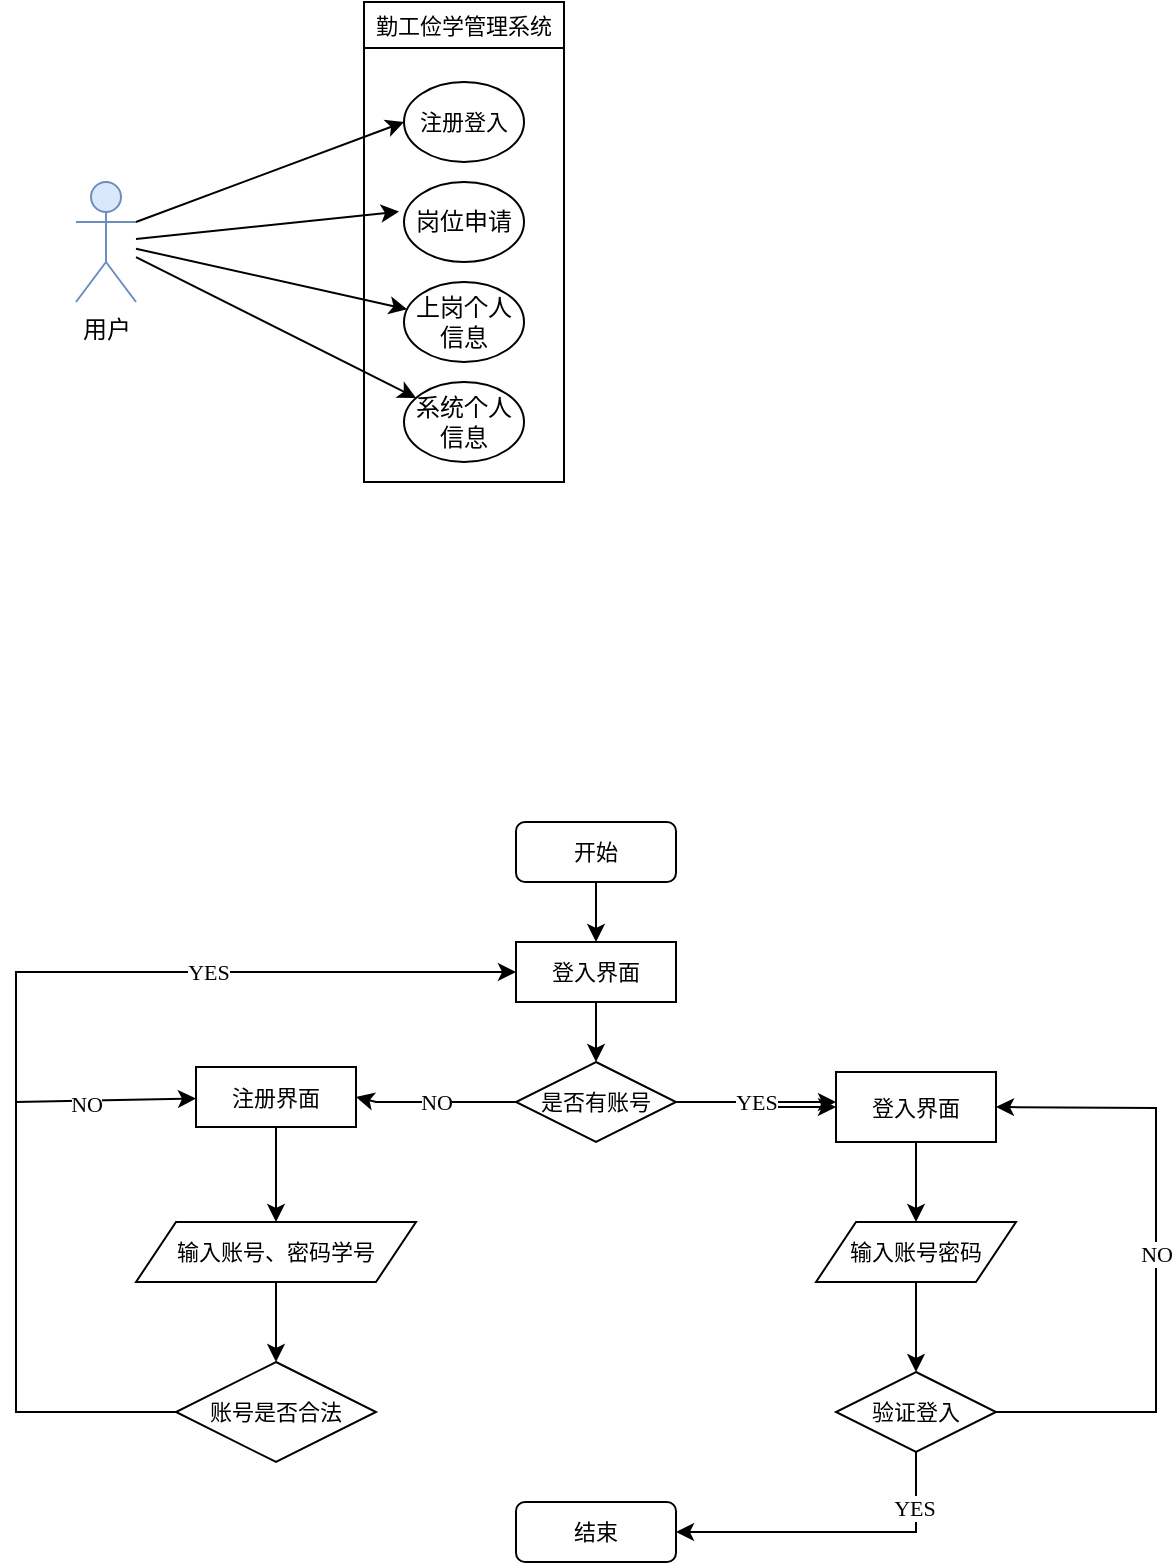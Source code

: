 <mxfile version="20.5.3" type="github">
  <diagram id="FwhGSWAk8xzBJ7DRyeHq" name="第 1 页">
    <mxGraphModel dx="1209" dy="642" grid="1" gridSize="10" guides="1" tooltips="1" connect="1" arrows="1" fold="1" page="1" pageScale="1" pageWidth="827" pageHeight="1169" math="0" shadow="0">
      <root>
        <mxCell id="0" />
        <mxCell id="1" parent="0" />
        <mxCell id="il-5_2EbzOGaTjw-V0iQ-1" value="用户" style="shape=umlActor;verticalLabelPosition=bottom;verticalAlign=top;html=1;outlineConnect=0;fillColor=#dae8fc;strokeColor=#6c8ebf;" vertex="1" parent="1">
          <mxGeometry x="170" y="300" width="30" height="60" as="geometry" />
        </mxCell>
        <mxCell id="il-5_2EbzOGaTjw-V0iQ-5" value="&lt;span style=&quot;font-weight: 400;&quot;&gt;勤工俭学管理系统&lt;/span&gt;" style="swimlane;whiteSpace=wrap;html=1;fontFamily=Times New Roman;fontSize=11;" vertex="1" parent="1">
          <mxGeometry x="314" y="210" width="100" height="240" as="geometry">
            <mxRectangle x="314" y="210" width="140" height="30" as="alternateBounds" />
          </mxGeometry>
        </mxCell>
        <mxCell id="il-5_2EbzOGaTjw-V0iQ-3" value="&lt;p style=&quot;line-height: 120%;&quot;&gt;&lt;font style=&quot;font-size: 11px;&quot;&gt;注册登入&lt;/font&gt;&lt;/p&gt;" style="ellipse;whiteSpace=wrap;html=1;" vertex="1" parent="il-5_2EbzOGaTjw-V0iQ-5">
          <mxGeometry x="20" y="40" width="60" height="40" as="geometry" />
        </mxCell>
        <mxCell id="il-5_2EbzOGaTjw-V0iQ-4" value="岗位申请" style="ellipse;whiteSpace=wrap;html=1;" vertex="1" parent="il-5_2EbzOGaTjw-V0iQ-5">
          <mxGeometry x="20" y="90" width="60" height="40" as="geometry" />
        </mxCell>
        <mxCell id="il-5_2EbzOGaTjw-V0iQ-6" value="上岗个人信息" style="ellipse;whiteSpace=wrap;html=1;" vertex="1" parent="il-5_2EbzOGaTjw-V0iQ-5">
          <mxGeometry x="20" y="140" width="60" height="40" as="geometry" />
        </mxCell>
        <mxCell id="il-5_2EbzOGaTjw-V0iQ-7" value="系统个人信息" style="ellipse;whiteSpace=wrap;html=1;" vertex="1" parent="il-5_2EbzOGaTjw-V0iQ-5">
          <mxGeometry x="20" y="190" width="60" height="40" as="geometry" />
        </mxCell>
        <mxCell id="il-5_2EbzOGaTjw-V0iQ-12" value="" style="endArrow=classic;html=1;rounded=0;fontFamily=Times New Roman;fontSize=11;entryX=0;entryY=0.5;entryDx=0;entryDy=0;" edge="1" parent="1" target="il-5_2EbzOGaTjw-V0iQ-3">
          <mxGeometry width="50" height="50" relative="1" as="geometry">
            <mxPoint x="200" y="320" as="sourcePoint" />
            <mxPoint x="250" y="270" as="targetPoint" />
          </mxGeometry>
        </mxCell>
        <mxCell id="il-5_2EbzOGaTjw-V0iQ-13" value="" style="endArrow=classic;html=1;rounded=0;fontFamily=Times New Roman;fontSize=11;entryX=-0.042;entryY=0.37;entryDx=0;entryDy=0;entryPerimeter=0;" edge="1" parent="1" source="il-5_2EbzOGaTjw-V0iQ-1" target="il-5_2EbzOGaTjw-V0iQ-4">
          <mxGeometry width="50" height="50" relative="1" as="geometry">
            <mxPoint x="210" y="320" as="sourcePoint" />
            <mxPoint x="310" y="300" as="targetPoint" />
          </mxGeometry>
        </mxCell>
        <mxCell id="il-5_2EbzOGaTjw-V0iQ-14" value="" style="endArrow=classic;html=1;rounded=0;fontFamily=Times New Roman;fontSize=11;" edge="1" parent="1" source="il-5_2EbzOGaTjw-V0iQ-1" target="il-5_2EbzOGaTjw-V0iQ-6">
          <mxGeometry width="50" height="50" relative="1" as="geometry">
            <mxPoint x="210" y="338.443" as="sourcePoint" />
            <mxPoint x="341.48" y="324.8" as="targetPoint" />
          </mxGeometry>
        </mxCell>
        <mxCell id="il-5_2EbzOGaTjw-V0iQ-15" value="" style="endArrow=classic;html=1;rounded=0;fontFamily=Times New Roman;fontSize=11;" edge="1" parent="1" source="il-5_2EbzOGaTjw-V0iQ-1" target="il-5_2EbzOGaTjw-V0iQ-7">
          <mxGeometry width="50" height="50" relative="1" as="geometry">
            <mxPoint x="210" y="343.351" as="sourcePoint" />
            <mxPoint x="330" y="410" as="targetPoint" />
          </mxGeometry>
        </mxCell>
        <mxCell id="il-5_2EbzOGaTjw-V0iQ-34" value="开始" style="rounded=1;whiteSpace=wrap;html=1;fontFamily=Times New Roman;fontSize=11;" vertex="1" parent="1">
          <mxGeometry x="390" y="620" width="80" height="30" as="geometry" />
        </mxCell>
        <mxCell id="il-5_2EbzOGaTjw-V0iQ-36" value="登入界面" style="rounded=0;whiteSpace=wrap;html=1;fontFamily=Times New Roman;fontSize=11;" vertex="1" parent="1">
          <mxGeometry x="390" y="680" width="80" height="30" as="geometry" />
        </mxCell>
        <mxCell id="il-5_2EbzOGaTjw-V0iQ-52" value="" style="edgeStyle=orthogonalEdgeStyle;rounded=0;orthogonalLoop=1;jettySize=auto;html=1;fontFamily=Times New Roman;fontSize=11;" edge="1" parent="1" source="il-5_2EbzOGaTjw-V0iQ-37" target="il-5_2EbzOGaTjw-V0iQ-41">
          <mxGeometry relative="1" as="geometry" />
        </mxCell>
        <mxCell id="il-5_2EbzOGaTjw-V0iQ-37" value="是否有账号" style="rhombus;whiteSpace=wrap;html=1;fontFamily=Times New Roman;fontSize=11;" vertex="1" parent="1">
          <mxGeometry x="390" y="740" width="80" height="40" as="geometry" />
        </mxCell>
        <mxCell id="il-5_2EbzOGaTjw-V0iQ-38" value="" style="endArrow=classic;html=1;rounded=0;fontFamily=Times New Roman;fontSize=11;exitX=0.5;exitY=1;exitDx=0;exitDy=0;entryX=0.5;entryY=0;entryDx=0;entryDy=0;" edge="1" parent="1" source="il-5_2EbzOGaTjw-V0iQ-34" target="il-5_2EbzOGaTjw-V0iQ-36">
          <mxGeometry width="50" height="50" relative="1" as="geometry">
            <mxPoint x="390" y="780" as="sourcePoint" />
            <mxPoint x="440" y="730" as="targetPoint" />
          </mxGeometry>
        </mxCell>
        <mxCell id="il-5_2EbzOGaTjw-V0iQ-39" value="" style="endArrow=classic;html=1;rounded=0;fontFamily=Times New Roman;fontSize=11;exitX=0.5;exitY=1;exitDx=0;exitDy=0;" edge="1" parent="1" source="il-5_2EbzOGaTjw-V0iQ-36" target="il-5_2EbzOGaTjw-V0iQ-37">
          <mxGeometry width="50" height="50" relative="1" as="geometry">
            <mxPoint x="430" y="710" as="sourcePoint" />
            <mxPoint x="429.76" y="740.0" as="targetPoint" />
          </mxGeometry>
        </mxCell>
        <mxCell id="il-5_2EbzOGaTjw-V0iQ-40" value="YES" style="endArrow=classic;html=1;rounded=0;fontFamily=Times New Roman;fontSize=11;entryX=0;entryY=0.5;entryDx=0;entryDy=0;" edge="1" parent="1">
          <mxGeometry width="50" height="50" relative="1" as="geometry">
            <mxPoint x="470" y="760" as="sourcePoint" />
            <mxPoint x="550.0" y="760" as="targetPoint" />
          </mxGeometry>
        </mxCell>
        <mxCell id="il-5_2EbzOGaTjw-V0iQ-41" value="登入界面" style="rounded=0;whiteSpace=wrap;html=1;fontFamily=Times New Roman;fontSize=11;" vertex="1" parent="1">
          <mxGeometry x="550" y="745" width="80" height="35" as="geometry" />
        </mxCell>
        <mxCell id="il-5_2EbzOGaTjw-V0iQ-46" value="注册界面" style="rounded=0;whiteSpace=wrap;html=1;fontFamily=Times New Roman;fontSize=11;" vertex="1" parent="1">
          <mxGeometry x="230" y="742.5" width="80" height="30" as="geometry" />
        </mxCell>
        <mxCell id="il-5_2EbzOGaTjw-V0iQ-47" value="NO" style="endArrow=classic;html=1;rounded=0;fontFamily=Times New Roman;fontSize=11;entryX=1;entryY=0.5;entryDx=0;entryDy=0;exitX=0;exitY=0.5;exitDx=0;exitDy=0;" edge="1" parent="1" source="il-5_2EbzOGaTjw-V0iQ-37" target="il-5_2EbzOGaTjw-V0iQ-46">
          <mxGeometry width="50" height="50" relative="1" as="geometry">
            <mxPoint x="480" y="770" as="sourcePoint" />
            <mxPoint x="560.0" y="770" as="targetPoint" />
            <Array as="points">
              <mxPoint x="320" y="760" />
            </Array>
          </mxGeometry>
        </mxCell>
        <mxCell id="il-5_2EbzOGaTjw-V0iQ-48" value="输入账号密码" style="shape=parallelogram;perimeter=parallelogramPerimeter;whiteSpace=wrap;html=1;fixedSize=1;fontFamily=Times New Roman;fontSize=11;" vertex="1" parent="1">
          <mxGeometry x="540" y="820" width="100" height="30" as="geometry" />
        </mxCell>
        <mxCell id="il-5_2EbzOGaTjw-V0iQ-49" value="输入账号、密码学号" style="shape=parallelogram;perimeter=parallelogramPerimeter;whiteSpace=wrap;html=1;fixedSize=1;fontFamily=Times New Roman;fontSize=11;" vertex="1" parent="1">
          <mxGeometry x="200" y="820" width="140" height="30" as="geometry" />
        </mxCell>
        <mxCell id="il-5_2EbzOGaTjw-V0iQ-50" value="账号是否合法" style="rhombus;whiteSpace=wrap;html=1;fontFamily=Times New Roman;fontSize=11;" vertex="1" parent="1">
          <mxGeometry x="220" y="890" width="100" height="50" as="geometry" />
        </mxCell>
        <mxCell id="il-5_2EbzOGaTjw-V0iQ-51" value="验证登入" style="rhombus;whiteSpace=wrap;html=1;fontFamily=Times New Roman;fontSize=11;" vertex="1" parent="1">
          <mxGeometry x="550" y="895" width="80" height="40" as="geometry" />
        </mxCell>
        <mxCell id="il-5_2EbzOGaTjw-V0iQ-54" value="" style="endArrow=classic;html=1;rounded=0;fontFamily=Times New Roman;fontSize=11;entryX=0.5;entryY=0;entryDx=0;entryDy=0;exitX=0.5;exitY=1;exitDx=0;exitDy=0;" edge="1" parent="1" source="il-5_2EbzOGaTjw-V0iQ-41" target="il-5_2EbzOGaTjw-V0iQ-48">
          <mxGeometry width="50" height="50" relative="1" as="geometry">
            <mxPoint x="500" y="840" as="sourcePoint" />
            <mxPoint x="550" y="790" as="targetPoint" />
          </mxGeometry>
        </mxCell>
        <mxCell id="il-5_2EbzOGaTjw-V0iQ-55" value="" style="endArrow=classic;html=1;rounded=0;fontFamily=Times New Roman;fontSize=11;" edge="1" parent="1" source="il-5_2EbzOGaTjw-V0iQ-46" target="il-5_2EbzOGaTjw-V0iQ-49">
          <mxGeometry width="50" height="50" relative="1" as="geometry">
            <mxPoint x="270" y="770" as="sourcePoint" />
            <mxPoint x="270" y="820" as="targetPoint" />
          </mxGeometry>
        </mxCell>
        <mxCell id="il-5_2EbzOGaTjw-V0iQ-56" value="" style="endArrow=classic;html=1;rounded=0;fontFamily=Times New Roman;fontSize=11;exitX=0.5;exitY=1;exitDx=0;exitDy=0;" edge="1" parent="1" source="il-5_2EbzOGaTjw-V0iQ-48" target="il-5_2EbzOGaTjw-V0iQ-51">
          <mxGeometry width="50" height="50" relative="1" as="geometry">
            <mxPoint x="590" y="860" as="sourcePoint" />
            <mxPoint x="589.66" y="890" as="targetPoint" />
          </mxGeometry>
        </mxCell>
        <mxCell id="il-5_2EbzOGaTjw-V0iQ-58" value="" style="endArrow=classic;html=1;rounded=0;fontFamily=Times New Roman;fontSize=11;" edge="1" parent="1" source="il-5_2EbzOGaTjw-V0iQ-49" target="il-5_2EbzOGaTjw-V0iQ-50">
          <mxGeometry width="50" height="50" relative="1" as="geometry">
            <mxPoint x="269.66" y="850" as="sourcePoint" />
            <mxPoint x="269.66" y="890" as="targetPoint" />
          </mxGeometry>
        </mxCell>
        <mxCell id="il-5_2EbzOGaTjw-V0iQ-60" value="结束" style="rounded=1;whiteSpace=wrap;html=1;fontFamily=Times New Roman;fontSize=11;" vertex="1" parent="1">
          <mxGeometry x="390" y="960" width="80" height="30" as="geometry" />
        </mxCell>
        <mxCell id="il-5_2EbzOGaTjw-V0iQ-61" value="" style="endArrow=classic;html=1;rounded=0;fontFamily=Times New Roman;fontSize=11;exitX=0.5;exitY=1;exitDx=0;exitDy=0;entryX=1;entryY=0.5;entryDx=0;entryDy=0;" edge="1" parent="1" source="il-5_2EbzOGaTjw-V0iQ-51" target="il-5_2EbzOGaTjw-V0iQ-60">
          <mxGeometry width="50" height="50" relative="1" as="geometry">
            <mxPoint x="470.34" y="952.5" as="sourcePoint" />
            <mxPoint x="470" y="1010" as="targetPoint" />
            <Array as="points">
              <mxPoint x="590" y="975" />
              <mxPoint x="470" y="975" />
            </Array>
          </mxGeometry>
        </mxCell>
        <mxCell id="il-5_2EbzOGaTjw-V0iQ-62" value="YES" style="edgeLabel;html=1;align=center;verticalAlign=middle;resizable=0;points=[];fontSize=11;fontFamily=Times New Roman;" vertex="1" connectable="0" parent="il-5_2EbzOGaTjw-V0iQ-61">
          <mxGeometry x="-0.656" y="-1" relative="1" as="geometry">
            <mxPoint as="offset" />
          </mxGeometry>
        </mxCell>
        <mxCell id="il-5_2EbzOGaTjw-V0iQ-63" value="" style="endArrow=classic;html=1;rounded=0;fontFamily=Times New Roman;fontSize=11;exitX=1;exitY=0.5;exitDx=0;exitDy=0;entryX=1;entryY=0.5;entryDx=0;entryDy=0;" edge="1" parent="1" source="il-5_2EbzOGaTjw-V0iQ-51" target="il-5_2EbzOGaTjw-V0iQ-41">
          <mxGeometry width="50" height="50" relative="1" as="geometry">
            <mxPoint x="650.69" y="807.5" as="sourcePoint" />
            <mxPoint x="510.69" y="787.5" as="targetPoint" />
            <Array as="points">
              <mxPoint x="710" y="915" />
              <mxPoint x="710" y="763" />
            </Array>
          </mxGeometry>
        </mxCell>
        <mxCell id="il-5_2EbzOGaTjw-V0iQ-66" value="NO" style="edgeLabel;html=1;align=center;verticalAlign=middle;resizable=0;points=[];fontSize=11;fontFamily=Times New Roman;" vertex="1" connectable="0" parent="il-5_2EbzOGaTjw-V0iQ-63">
          <mxGeometry x="0.018" relative="1" as="geometry">
            <mxPoint as="offset" />
          </mxGeometry>
        </mxCell>
        <mxCell id="il-5_2EbzOGaTjw-V0iQ-67" value="" style="endArrow=classic;html=1;rounded=0;fontFamily=Times New Roman;fontSize=11;exitX=0;exitY=0.5;exitDx=0;exitDy=0;" edge="1" parent="1" source="il-5_2EbzOGaTjw-V0iQ-50" target="il-5_2EbzOGaTjw-V0iQ-46">
          <mxGeometry width="50" height="50" relative="1" as="geometry">
            <mxPoint x="160" y="930" as="sourcePoint" />
            <mxPoint x="210" y="880" as="targetPoint" />
            <Array as="points">
              <mxPoint x="140" y="915" />
              <mxPoint x="140" y="760" />
            </Array>
          </mxGeometry>
        </mxCell>
        <mxCell id="il-5_2EbzOGaTjw-V0iQ-69" value="NO" style="edgeLabel;html=1;align=center;verticalAlign=middle;resizable=0;points=[];fontSize=11;fontFamily=Times New Roman;" vertex="1" connectable="0" parent="il-5_2EbzOGaTjw-V0iQ-67">
          <mxGeometry x="0.661" y="-1" relative="1" as="geometry">
            <mxPoint as="offset" />
          </mxGeometry>
        </mxCell>
        <mxCell id="il-5_2EbzOGaTjw-V0iQ-68" value="" style="endArrow=classic;html=1;rounded=0;fontFamily=Times New Roman;fontSize=11;entryX=0;entryY=0.5;entryDx=0;entryDy=0;" edge="1" parent="1" target="il-5_2EbzOGaTjw-V0iQ-36">
          <mxGeometry width="50" height="50" relative="1" as="geometry">
            <mxPoint x="140" y="760" as="sourcePoint" />
            <mxPoint x="190" y="700" as="targetPoint" />
            <Array as="points">
              <mxPoint x="140" y="695" />
            </Array>
          </mxGeometry>
        </mxCell>
        <mxCell id="il-5_2EbzOGaTjw-V0iQ-70" value="YES" style="edgeLabel;html=1;align=center;verticalAlign=middle;resizable=0;points=[];fontSize=11;fontFamily=Times New Roman;" vertex="1" connectable="0" parent="il-5_2EbzOGaTjw-V0iQ-68">
          <mxGeometry x="0.019" relative="1" as="geometry">
            <mxPoint as="offset" />
          </mxGeometry>
        </mxCell>
      </root>
    </mxGraphModel>
  </diagram>
</mxfile>

